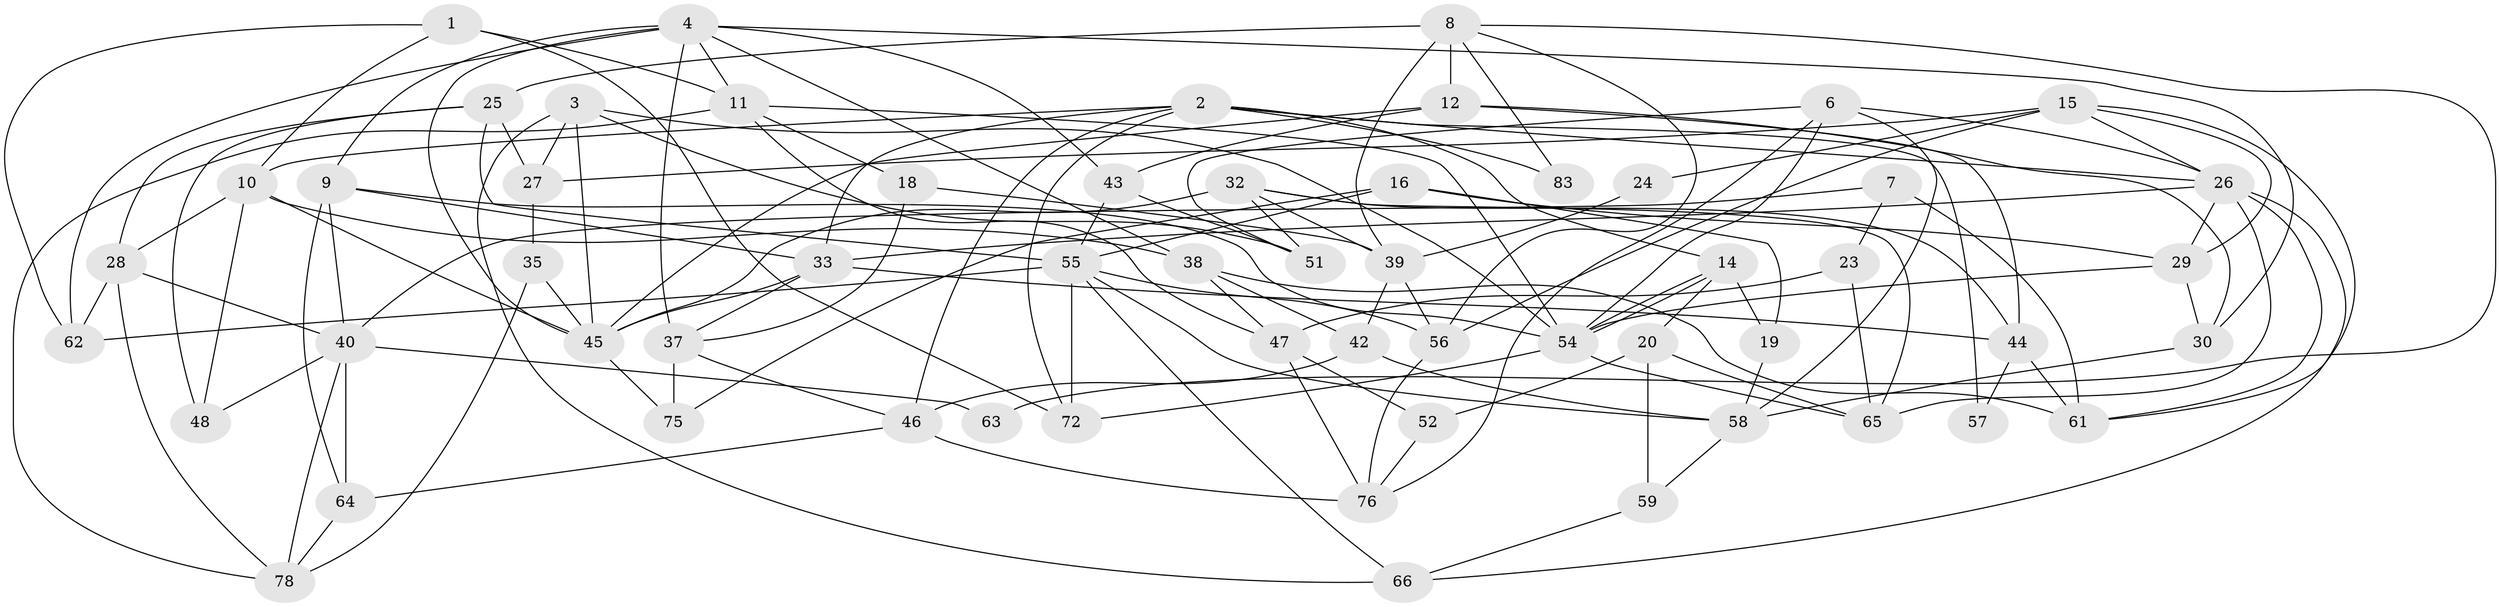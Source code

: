// Generated by graph-tools (version 1.1) at 2025/23/03/03/25 07:23:58]
// undirected, 58 vertices, 138 edges
graph export_dot {
graph [start="1"]
  node [color=gray90,style=filled];
  1 [super="+5"];
  2 [super="+73"];
  3 [super="+22"];
  4 [super="+17"];
  6 [super="+41"];
  7;
  8 [super="+60"];
  9 [super="+13"];
  10 [super="+31"];
  11 [super="+21"];
  12 [super="+81"];
  14;
  15;
  16;
  18;
  19;
  20 [super="+69"];
  23;
  24;
  25 [super="+36"];
  26 [super="+49"];
  27;
  28 [super="+74"];
  29 [super="+50"];
  30;
  32 [super="+34"];
  33 [super="+68"];
  35;
  37;
  38;
  39 [super="+53"];
  40 [super="+71"];
  42;
  43;
  44;
  45 [super="+79"];
  46;
  47 [super="+77"];
  48;
  51 [super="+82"];
  52;
  54 [super="+70"];
  55 [super="+67"];
  56;
  57;
  58;
  59;
  61;
  62;
  63;
  64 [super="+80"];
  65;
  66;
  72;
  75;
  76;
  78;
  83;
  1 -- 72;
  1 -- 10;
  1 -- 62;
  1 -- 11;
  2 -- 33;
  2 -- 72;
  2 -- 14;
  2 -- 26;
  2 -- 57;
  2 -- 83;
  2 -- 10;
  2 -- 46;
  3 -- 66;
  3 -- 51;
  3 -- 54;
  3 -- 27;
  3 -- 45;
  4 -- 38;
  4 -- 45;
  4 -- 11;
  4 -- 62;
  4 -- 43;
  4 -- 37;
  4 -- 30;
  4 -- 9;
  6 -- 58;
  6 -- 51;
  6 -- 54;
  6 -- 76;
  6 -- 26;
  7 -- 61;
  7 -- 40;
  7 -- 23;
  8 -- 56;
  8 -- 39;
  8 -- 83;
  8 -- 25 [weight=2];
  8 -- 12;
  8 -- 63;
  9 -- 33;
  9 -- 64;
  9 -- 40;
  9 -- 54;
  10 -- 48;
  10 -- 28;
  10 -- 38;
  10 -- 45;
  11 -- 18;
  11 -- 78;
  11 -- 54 [weight=2];
  11 -- 47;
  12 -- 43;
  12 -- 45;
  12 -- 30;
  12 -- 44;
  14 -- 54;
  14 -- 54;
  14 -- 19;
  14 -- 20;
  15 -- 61;
  15 -- 56;
  15 -- 24;
  15 -- 26;
  15 -- 27;
  15 -- 29;
  16 -- 55;
  16 -- 29;
  16 -- 19;
  16 -- 75;
  18 -- 39;
  18 -- 37;
  19 -- 58;
  20 -- 65;
  20 -- 52;
  20 -- 59;
  23 -- 65;
  23 -- 47;
  24 -- 39;
  25 -- 48;
  25 -- 27;
  25 -- 55;
  25 -- 28;
  26 -- 61;
  26 -- 65;
  26 -- 33;
  26 -- 29;
  26 -- 66;
  27 -- 35;
  28 -- 62;
  28 -- 78;
  28 -- 40;
  29 -- 54;
  29 -- 30;
  30 -- 58;
  32 -- 44;
  32 -- 65;
  32 -- 51;
  32 -- 39;
  32 -- 45;
  33 -- 45;
  33 -- 37;
  33 -- 44;
  35 -- 78;
  35 -- 45;
  37 -- 46;
  37 -- 75;
  38 -- 61;
  38 -- 47;
  38 -- 42;
  39 -- 56;
  39 -- 42;
  40 -- 78;
  40 -- 48;
  40 -- 64;
  40 -- 63;
  42 -- 58;
  42 -- 46;
  43 -- 51;
  43 -- 55;
  44 -- 57;
  44 -- 61;
  45 -- 75;
  46 -- 64;
  46 -- 76;
  47 -- 52;
  47 -- 76;
  52 -- 76;
  54 -- 72;
  54 -- 65;
  55 -- 66;
  55 -- 58;
  55 -- 72;
  55 -- 56;
  55 -- 62;
  56 -- 76;
  58 -- 59;
  59 -- 66;
  64 -- 78;
}
